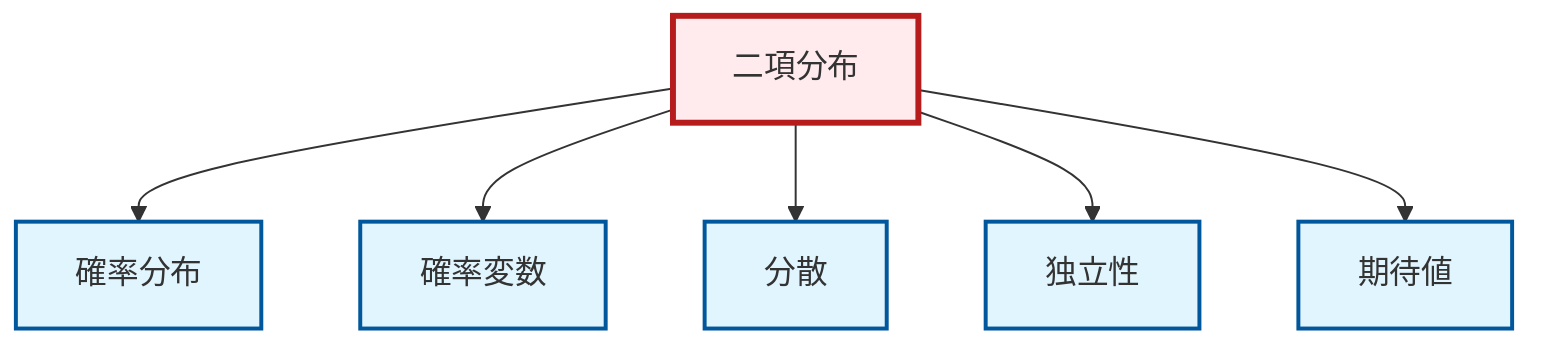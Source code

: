 graph TD
    classDef definition fill:#e1f5fe,stroke:#01579b,stroke-width:2px
    classDef theorem fill:#f3e5f5,stroke:#4a148c,stroke-width:2px
    classDef axiom fill:#fff3e0,stroke:#e65100,stroke-width:2px
    classDef example fill:#e8f5e9,stroke:#1b5e20,stroke-width:2px
    classDef current fill:#ffebee,stroke:#b71c1c,stroke-width:3px
    def-binomial-distribution["二項分布"]:::definition
    def-variance["分散"]:::definition
    def-expectation["期待値"]:::definition
    def-independence["独立性"]:::definition
    def-random-variable["確率変数"]:::definition
    def-probability-distribution["確率分布"]:::definition
    def-binomial-distribution --> def-probability-distribution
    def-binomial-distribution --> def-random-variable
    def-binomial-distribution --> def-variance
    def-binomial-distribution --> def-independence
    def-binomial-distribution --> def-expectation
    class def-binomial-distribution current